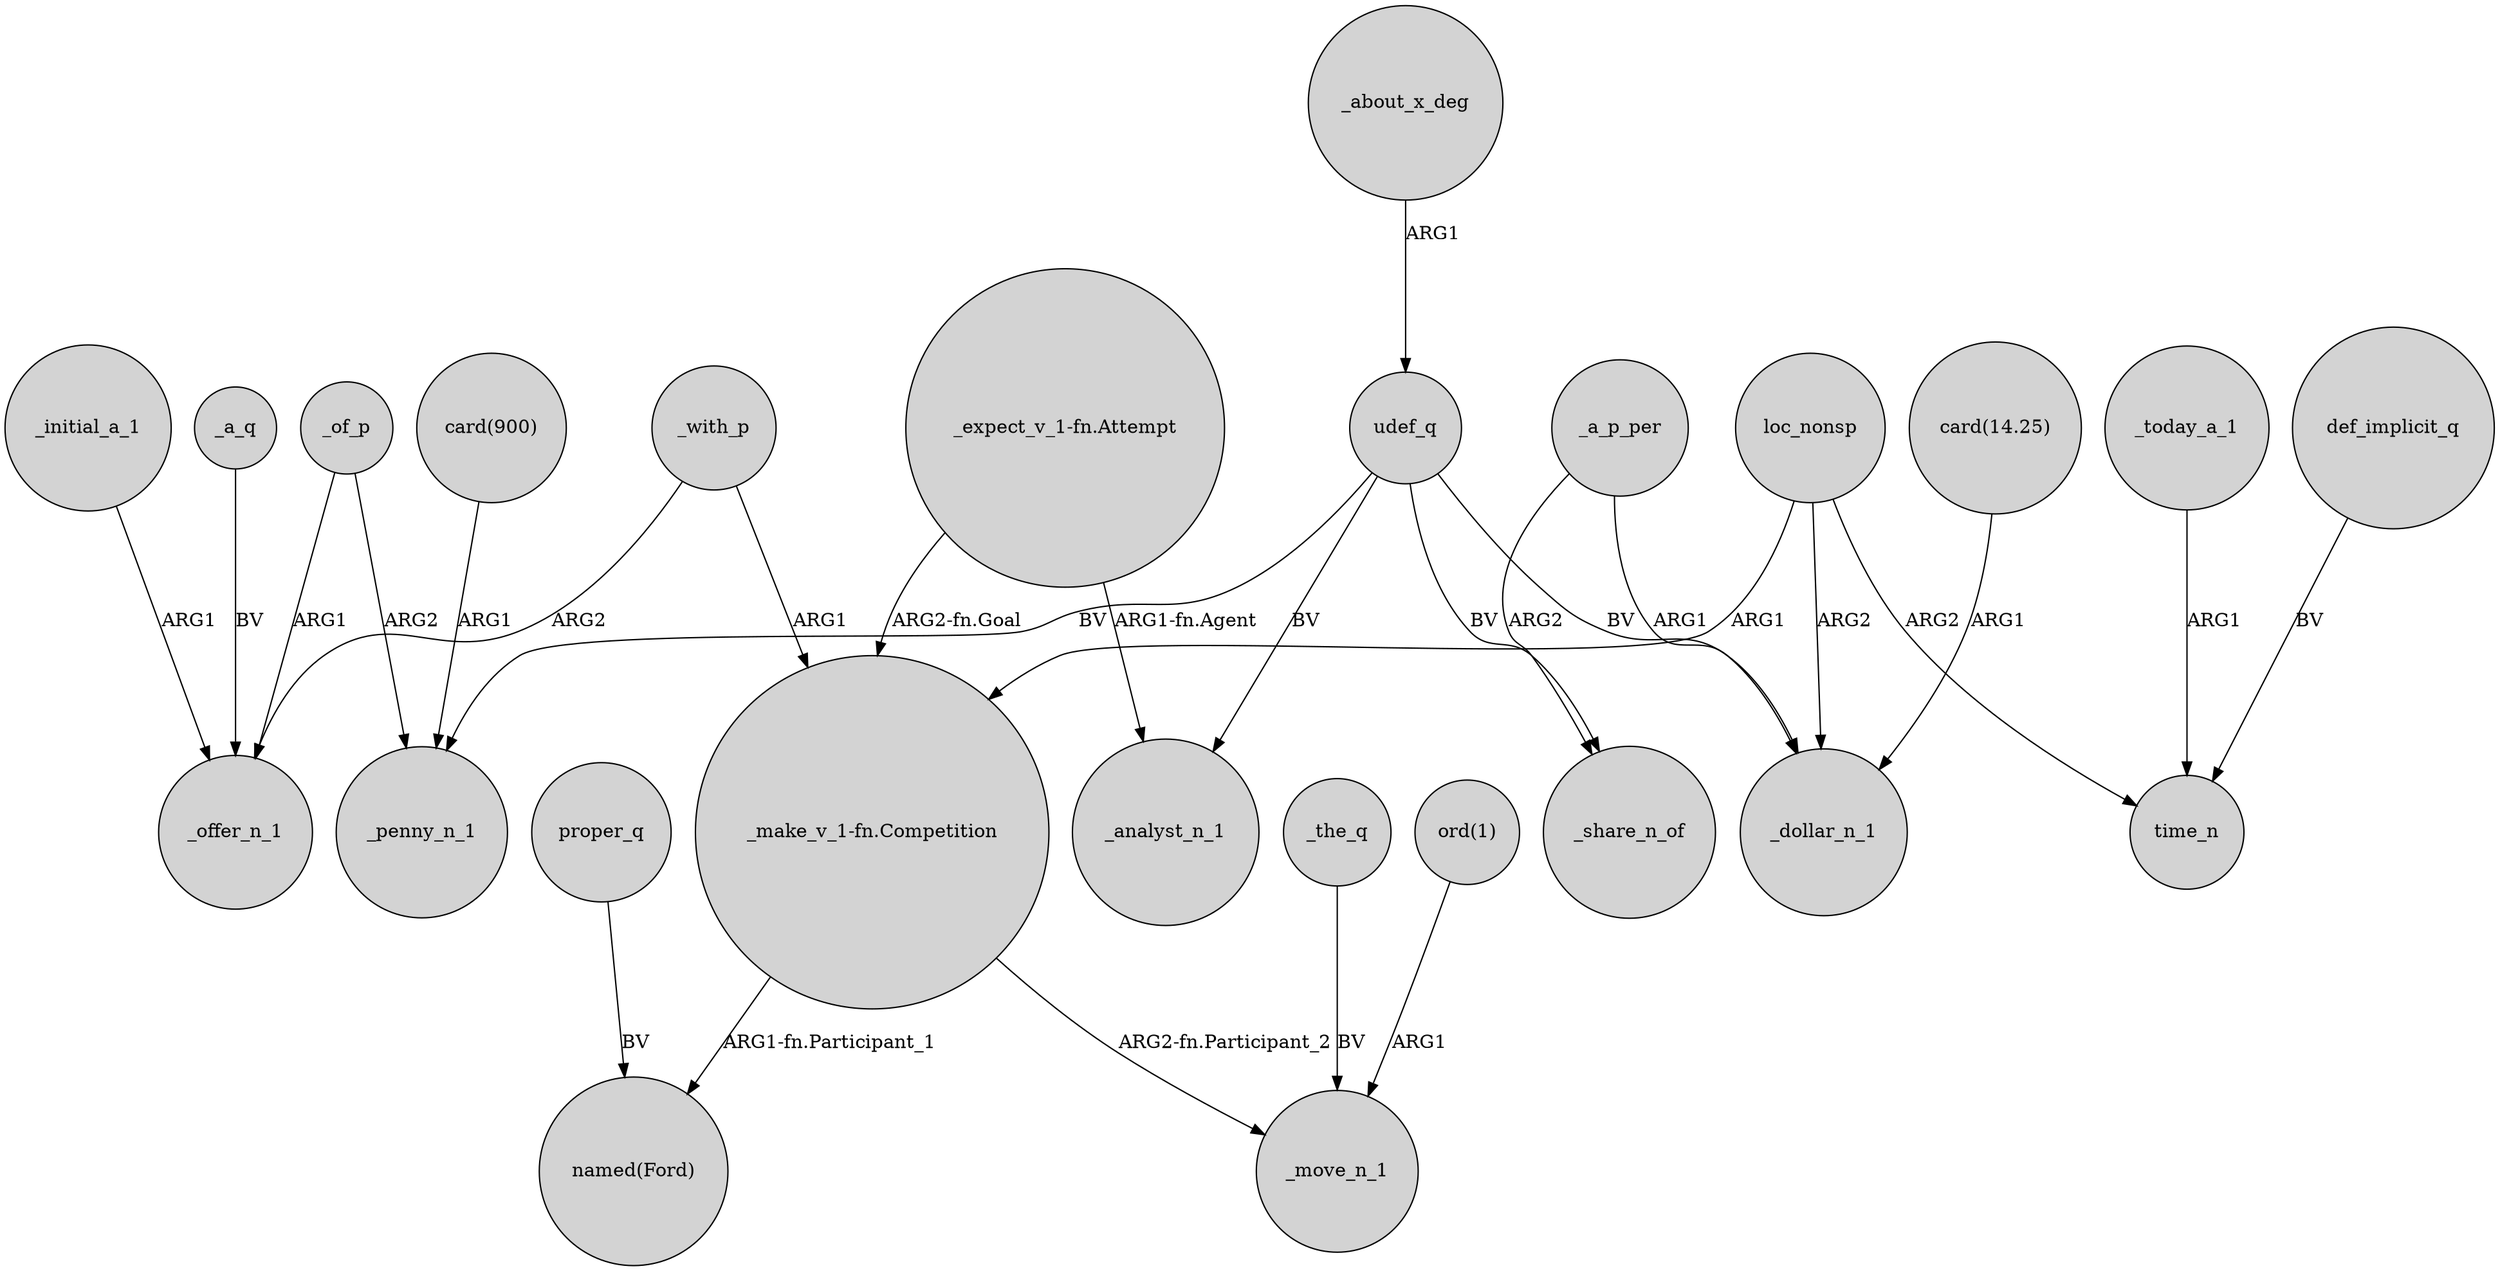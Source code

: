 digraph {
	node [shape=circle style=filled]
	_with_p -> _offer_n_1 [label=ARG2]
	proper_q -> "named(Ford)" [label=BV]
	udef_q -> _analyst_n_1 [label=BV]
	loc_nonsp -> _dollar_n_1 [label=ARG2]
	"_expect_v_1-fn.Attempt" -> _analyst_n_1 [label="ARG1-fn.Agent"]
	_with_p -> "_make_v_1-fn.Competition" [label=ARG1]
	_of_p -> _offer_n_1 [label=ARG1]
	_about_x_deg -> udef_q [label=ARG1]
	"card(14.25)" -> _dollar_n_1 [label=ARG1]
	_a_p_per -> _share_n_of [label=ARG2]
	udef_q -> _share_n_of [label=BV]
	"_make_v_1-fn.Competition" -> "named(Ford)" [label="ARG1-fn.Participant_1"]
	udef_q -> _dollar_n_1 [label=BV]
	_of_p -> _penny_n_1 [label=ARG2]
	_a_p_per -> _dollar_n_1 [label=ARG1]
	_initial_a_1 -> _offer_n_1 [label=ARG1]
	udef_q -> _penny_n_1 [label=BV]
	"_make_v_1-fn.Competition" -> _move_n_1 [label="ARG2-fn.Participant_2"]
	_today_a_1 -> time_n [label=ARG1]
	_a_q -> _offer_n_1 [label=BV]
	loc_nonsp -> time_n [label=ARG2]
	"_expect_v_1-fn.Attempt" -> "_make_v_1-fn.Competition" [label="ARG2-fn.Goal"]
	"ord(1)" -> _move_n_1 [label=ARG1]
	def_implicit_q -> time_n [label=BV]
	_the_q -> _move_n_1 [label=BV]
	"card(900)" -> _penny_n_1 [label=ARG1]
	loc_nonsp -> "_make_v_1-fn.Competition" [label=ARG1]
}

